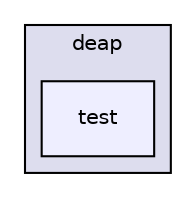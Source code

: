digraph "gulp-src/node_modules/gulp-uglify/node_modules/deap/test" {
  compound=true
  node [ fontsize="10", fontname="Helvetica"];
  edge [ labelfontsize="10", labelfontname="Helvetica"];
  subgraph clusterdir_4fab253f18384d63cafdfb0aeff6ff07 {
    graph [ bgcolor="#ddddee", pencolor="black", label="deap" fontname="Helvetica", fontsize="10", URL="dir_4fab253f18384d63cafdfb0aeff6ff07.html"]
  dir_e7734c63dc236e48f4e083121a7ffe7e [shape=box, label="test", style="filled", fillcolor="#eeeeff", pencolor="black", URL="dir_e7734c63dc236e48f4e083121a7ffe7e.html"];
  }
}
